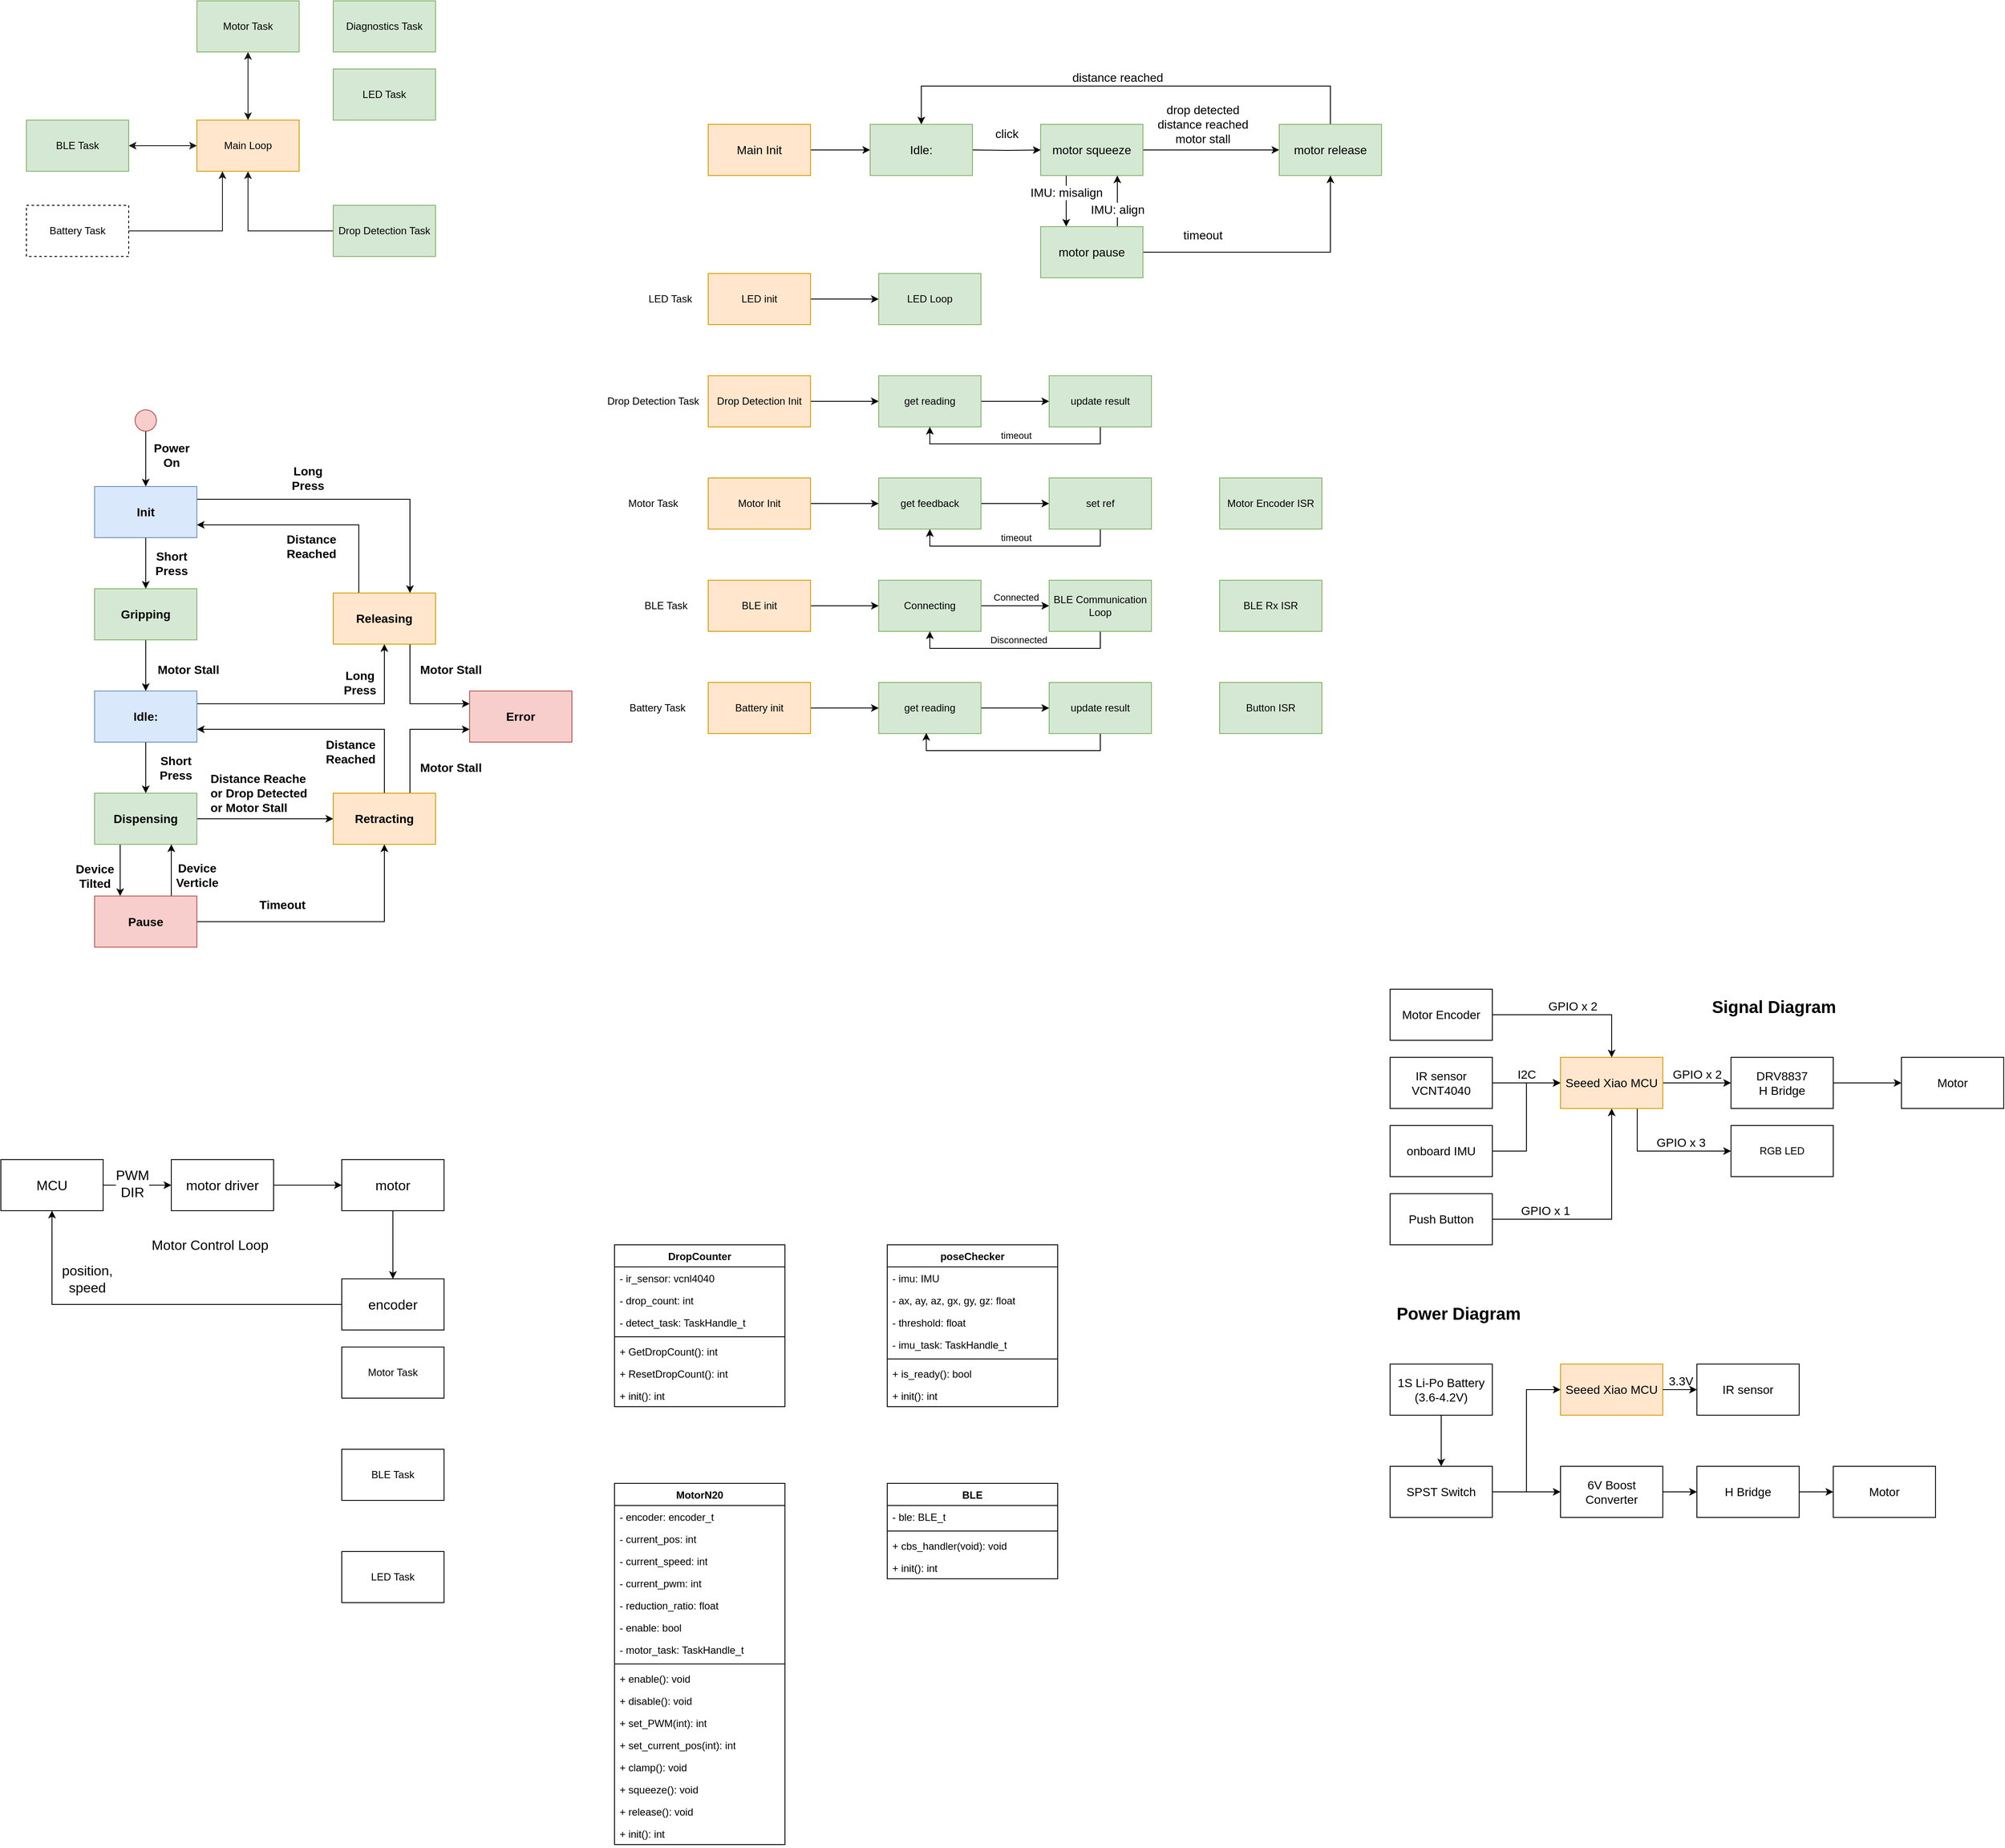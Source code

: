 <mxfile version="24.0.4" type="device">
  <diagram name="Page-1" id="wduVnjF6TWstvvbPYlcd">
    <mxGraphModel dx="989" dy="1746" grid="1" gridSize="10" guides="1" tooltips="1" connect="1" arrows="1" fold="1" page="1" pageScale="1" pageWidth="827" pageHeight="1169" math="0" shadow="0">
      <root>
        <mxCell id="0" />
        <mxCell id="1" parent="0" />
        <mxCell id="vXe-t-sLwv9hT8hAlhmf-38" value="" style="edgeStyle=orthogonalEdgeStyle;rounded=0;orthogonalLoop=1;jettySize=auto;html=1;fontSize=16;" parent="1" source="vXe-t-sLwv9hT8hAlhmf-32" target="vXe-t-sLwv9hT8hAlhmf-37" edge="1">
          <mxGeometry relative="1" as="geometry" />
        </mxCell>
        <mxCell id="vXe-t-sLwv9hT8hAlhmf-32" value="motor" style="whiteSpace=wrap;html=1;fontSize=16;" parent="1" vertex="1">
          <mxGeometry x="450" y="320" width="120" height="60" as="geometry" />
        </mxCell>
        <mxCell id="vXe-t-sLwv9hT8hAlhmf-34" value="" style="edgeStyle=orthogonalEdgeStyle;rounded=0;orthogonalLoop=1;jettySize=auto;html=1;fontSize=16;" parent="1" source="vXe-t-sLwv9hT8hAlhmf-33" target="vXe-t-sLwv9hT8hAlhmf-32" edge="1">
          <mxGeometry relative="1" as="geometry" />
        </mxCell>
        <mxCell id="vXe-t-sLwv9hT8hAlhmf-33" value="motor driver" style="whiteSpace=wrap;html=1;fontSize=16;" parent="1" vertex="1">
          <mxGeometry x="250" y="320" width="120" height="60" as="geometry" />
        </mxCell>
        <mxCell id="vXe-t-sLwv9hT8hAlhmf-43" style="edgeStyle=orthogonalEdgeStyle;rounded=0;orthogonalLoop=1;jettySize=auto;html=1;fontSize=16;" parent="1" source="vXe-t-sLwv9hT8hAlhmf-37" target="vXe-t-sLwv9hT8hAlhmf-39" edge="1">
          <mxGeometry relative="1" as="geometry" />
        </mxCell>
        <mxCell id="vXe-t-sLwv9hT8hAlhmf-44" value="position, &lt;br style=&quot;font-size: 16px;&quot;&gt;speed" style="edgeLabel;html=1;align=center;verticalAlign=middle;resizable=0;points=[];fontSize=16;" parent="vXe-t-sLwv9hT8hAlhmf-43" vertex="1" connectable="0">
          <mxGeometry x="0.332" y="1" relative="1" as="geometry">
            <mxPoint y="-31" as="offset" />
          </mxGeometry>
        </mxCell>
        <mxCell id="vXe-t-sLwv9hT8hAlhmf-37" value="encoder" style="whiteSpace=wrap;html=1;fontSize=16;" parent="1" vertex="1">
          <mxGeometry x="450" y="460" width="120" height="60" as="geometry" />
        </mxCell>
        <mxCell id="vXe-t-sLwv9hT8hAlhmf-40" value="" style="edgeStyle=orthogonalEdgeStyle;rounded=0;orthogonalLoop=1;jettySize=auto;html=1;fontSize=16;" parent="1" source="vXe-t-sLwv9hT8hAlhmf-39" target="vXe-t-sLwv9hT8hAlhmf-33" edge="1">
          <mxGeometry relative="1" as="geometry" />
        </mxCell>
        <mxCell id="vXe-t-sLwv9hT8hAlhmf-41" value="PWM&lt;br style=&quot;font-size: 16px;&quot;&gt;DIR" style="edgeLabel;html=1;align=center;verticalAlign=middle;resizable=0;points=[];fontSize=16;" parent="vXe-t-sLwv9hT8hAlhmf-40" vertex="1" connectable="0">
          <mxGeometry x="-0.15" y="2" relative="1" as="geometry">
            <mxPoint as="offset" />
          </mxGeometry>
        </mxCell>
        <mxCell id="vXe-t-sLwv9hT8hAlhmf-39" value="MCU" style="whiteSpace=wrap;html=1;fontSize=16;" parent="1" vertex="1">
          <mxGeometry x="50" y="320" width="120" height="60" as="geometry" />
        </mxCell>
        <mxCell id="vXe-t-sLwv9hT8hAlhmf-68" value="Motor Control Loop" style="text;html=1;align=center;verticalAlign=middle;resizable=0;points=[];autosize=1;strokeColor=none;fillColor=none;fontSize=16;" parent="1" vertex="1">
          <mxGeometry x="215" y="405" width="160" height="30" as="geometry" />
        </mxCell>
        <mxCell id="Kge6lJiE3Ue7jHo8uGL6-1" value="Motor" style="whiteSpace=wrap;html=1;fontSize=14;" parent="1" vertex="1">
          <mxGeometry x="2280" y="200" width="120" height="60" as="geometry" />
        </mxCell>
        <mxCell id="Kge6lJiE3Ue7jHo8uGL6-3" value="" style="edgeStyle=orthogonalEdgeStyle;rounded=0;orthogonalLoop=1;jettySize=auto;html=1;fontSize=14;" parent="1" source="Kge6lJiE3Ue7jHo8uGL6-2" target="Kge6lJiE3Ue7jHo8uGL6-1" edge="1">
          <mxGeometry relative="1" as="geometry" />
        </mxCell>
        <mxCell id="Kge6lJiE3Ue7jHo8uGL6-2" value="DRV8837&lt;br style=&quot;font-size: 14px;&quot;&gt;H Bridge" style="whiteSpace=wrap;html=1;fontSize=14;" parent="1" vertex="1">
          <mxGeometry x="2080" y="200" width="120" height="60" as="geometry" />
        </mxCell>
        <mxCell id="Kge6lJiE3Ue7jHo8uGL6-6" value="" style="edgeStyle=orthogonalEdgeStyle;rounded=0;orthogonalLoop=1;jettySize=auto;html=1;fontSize=14;" parent="1" source="Kge6lJiE3Ue7jHo8uGL6-4" target="Kge6lJiE3Ue7jHo8uGL6-5" edge="1">
          <mxGeometry relative="1" as="geometry" />
        </mxCell>
        <mxCell id="Kge6lJiE3Ue7jHo8uGL6-12" value="I2C" style="edgeLabel;html=1;align=center;verticalAlign=middle;resizable=0;points=[];fontSize=14;" parent="Kge6lJiE3Ue7jHo8uGL6-6" vertex="1" connectable="0">
          <mxGeometry x="-0.304" relative="1" as="geometry">
            <mxPoint x="12" y="-10" as="offset" />
          </mxGeometry>
        </mxCell>
        <mxCell id="Kge6lJiE3Ue7jHo8uGL6-4" value="IR sensor&lt;br style=&quot;font-size: 14px;&quot;&gt;VCNT4040" style="whiteSpace=wrap;html=1;fontSize=14;" parent="1" vertex="1">
          <mxGeometry x="1680" y="200" width="120" height="60" as="geometry" />
        </mxCell>
        <mxCell id="Kge6lJiE3Ue7jHo8uGL6-9" value="" style="edgeStyle=orthogonalEdgeStyle;rounded=0;orthogonalLoop=1;jettySize=auto;html=1;fontSize=14;" parent="1" source="Kge6lJiE3Ue7jHo8uGL6-5" target="Kge6lJiE3Ue7jHo8uGL6-2" edge="1">
          <mxGeometry relative="1" as="geometry" />
        </mxCell>
        <mxCell id="Kge6lJiE3Ue7jHo8uGL6-15" value="GPIO x 2" style="edgeLabel;html=1;align=center;verticalAlign=middle;resizable=0;points=[];fontSize=14;" parent="Kge6lJiE3Ue7jHo8uGL6-9" vertex="1" connectable="0">
          <mxGeometry x="-0.246" y="2" relative="1" as="geometry">
            <mxPoint x="10" y="-8" as="offset" />
          </mxGeometry>
        </mxCell>
        <mxCell id="oATJo9YIqXvczxJ_0nab-40" style="edgeStyle=orthogonalEdgeStyle;rounded=0;orthogonalLoop=1;jettySize=auto;html=1;exitX=0.75;exitY=1;exitDx=0;exitDy=0;entryX=0;entryY=0.5;entryDx=0;entryDy=0;" parent="1" source="Kge6lJiE3Ue7jHo8uGL6-5" target="oATJo9YIqXvczxJ_0nab-39" edge="1">
          <mxGeometry relative="1" as="geometry" />
        </mxCell>
        <mxCell id="oATJo9YIqXvczxJ_0nab-41" value="&lt;font style=&quot;font-size: 14px;&quot;&gt;GPIO x 3&lt;/font&gt;" style="edgeLabel;html=1;align=center;verticalAlign=middle;resizable=0;points=[];" parent="oATJo9YIqXvczxJ_0nab-40" vertex="1" connectable="0">
          <mxGeometry x="0.218" relative="1" as="geometry">
            <mxPoint x="3" y="-10" as="offset" />
          </mxGeometry>
        </mxCell>
        <mxCell id="Kge6lJiE3Ue7jHo8uGL6-5" value="Seeed Xiao MCU" style="whiteSpace=wrap;html=1;fontSize=14;fillColor=#ffe6cc;strokeColor=#d79b00;" parent="1" vertex="1">
          <mxGeometry x="1880" y="200" width="120" height="60" as="geometry" />
        </mxCell>
        <mxCell id="Kge6lJiE3Ue7jHo8uGL6-8" style="edgeStyle=orthogonalEdgeStyle;rounded=0;orthogonalLoop=1;jettySize=auto;html=1;fontSize=14;" parent="1" source="Kge6lJiE3Ue7jHo8uGL6-7" target="Kge6lJiE3Ue7jHo8uGL6-5" edge="1">
          <mxGeometry relative="1" as="geometry" />
        </mxCell>
        <mxCell id="Kge6lJiE3Ue7jHo8uGL6-13" value="GPIO x 1" style="edgeLabel;html=1;align=center;verticalAlign=middle;resizable=0;points=[];fontSize=14;" parent="Kge6lJiE3Ue7jHo8uGL6-8" vertex="1" connectable="0">
          <mxGeometry x="-0.448" y="-2" relative="1" as="geometry">
            <mxPoint x="-13" y="-12" as="offset" />
          </mxGeometry>
        </mxCell>
        <mxCell id="Kge6lJiE3Ue7jHo8uGL6-7" value="Push Button" style="whiteSpace=wrap;html=1;fontSize=14;" parent="1" vertex="1">
          <mxGeometry x="1680" y="360" width="120" height="60" as="geometry" />
        </mxCell>
        <mxCell id="Kge6lJiE3Ue7jHo8uGL6-11" style="edgeStyle=orthogonalEdgeStyle;rounded=0;orthogonalLoop=1;jettySize=auto;html=1;fontSize=14;" parent="1" source="Kge6lJiE3Ue7jHo8uGL6-10" target="Kge6lJiE3Ue7jHo8uGL6-5" edge="1">
          <mxGeometry relative="1" as="geometry" />
        </mxCell>
        <mxCell id="Kge6lJiE3Ue7jHo8uGL6-14" value="GPIO x 2" style="edgeLabel;html=1;align=center;verticalAlign=middle;resizable=0;points=[];fontSize=14;" parent="Kge6lJiE3Ue7jHo8uGL6-11" vertex="1" connectable="0">
          <mxGeometry x="-0.169" relative="1" as="geometry">
            <mxPoint x="15" y="-10" as="offset" />
          </mxGeometry>
        </mxCell>
        <mxCell id="Kge6lJiE3Ue7jHo8uGL6-10" value="Motor Encoder" style="whiteSpace=wrap;html=1;fontSize=14;" parent="1" vertex="1">
          <mxGeometry x="1680" y="120" width="120" height="60" as="geometry" />
        </mxCell>
        <mxCell id="Kge6lJiE3Ue7jHo8uGL6-17" style="edgeStyle=orthogonalEdgeStyle;rounded=0;orthogonalLoop=1;jettySize=auto;html=1;entryX=0;entryY=0.5;entryDx=0;entryDy=0;fontSize=14;" parent="1" source="Kge6lJiE3Ue7jHo8uGL6-16" target="Kge6lJiE3Ue7jHo8uGL6-5" edge="1">
          <mxGeometry relative="1" as="geometry" />
        </mxCell>
        <mxCell id="Kge6lJiE3Ue7jHo8uGL6-16" value="onboard IMU" style="whiteSpace=wrap;html=1;fontSize=14;" parent="1" vertex="1">
          <mxGeometry x="1680" y="280" width="120" height="60" as="geometry" />
        </mxCell>
        <mxCell id="Kge6lJiE3Ue7jHo8uGL6-18" value="Signal Diagram" style="text;html=1;align=center;verticalAlign=middle;resizable=0;points=[];autosize=1;strokeColor=none;fillColor=none;fontSize=20;fontStyle=1" parent="1" vertex="1">
          <mxGeometry x="2045" y="120" width="170" height="40" as="geometry" />
        </mxCell>
        <mxCell id="ANSPp5WAygl_F4PNtGkI-3" value="" style="edgeStyle=orthogonalEdgeStyle;rounded=0;orthogonalLoop=1;jettySize=auto;html=1;" parent="1" source="OPT35XspGaKOttEOhAyt-1" target="ANSPp5WAygl_F4PNtGkI-1" edge="1">
          <mxGeometry relative="1" as="geometry" />
        </mxCell>
        <mxCell id="OPT35XspGaKOttEOhAyt-1" value="1S Li-Po Battery&lt;br style=&quot;font-size: 14px;&quot;&gt;(3.6-4.2V)" style="whiteSpace=wrap;html=1;fontSize=14;" parent="1" vertex="1">
          <mxGeometry x="1680" y="560" width="120" height="60" as="geometry" />
        </mxCell>
        <mxCell id="OPT35XspGaKOttEOhAyt-8" value="" style="edgeStyle=orthogonalEdgeStyle;rounded=0;orthogonalLoop=1;jettySize=auto;html=1;fontSize=14;" parent="1" source="OPT35XspGaKOttEOhAyt-2" target="OPT35XspGaKOttEOhAyt-7" edge="1">
          <mxGeometry relative="1" as="geometry" />
        </mxCell>
        <mxCell id="OPT35XspGaKOttEOhAyt-2" value="6V Boost Converter" style="whiteSpace=wrap;html=1;fontSize=14;" parent="1" vertex="1">
          <mxGeometry x="1880" y="680" width="120" height="60" as="geometry" />
        </mxCell>
        <mxCell id="OPT35XspGaKOttEOhAyt-5" value="Seeed Xiao MCU" style="whiteSpace=wrap;html=1;fontSize=14;fillColor=#ffe6cc;strokeColor=#d79b00;" parent="1" vertex="1">
          <mxGeometry x="1880" y="560" width="120" height="60" as="geometry" />
        </mxCell>
        <mxCell id="OPT35XspGaKOttEOhAyt-10" value="" style="edgeStyle=orthogonalEdgeStyle;rounded=0;orthogonalLoop=1;jettySize=auto;html=1;fontSize=14;" parent="1" source="OPT35XspGaKOttEOhAyt-7" target="OPT35XspGaKOttEOhAyt-9" edge="1">
          <mxGeometry relative="1" as="geometry" />
        </mxCell>
        <mxCell id="OPT35XspGaKOttEOhAyt-7" value="H Bridge" style="whiteSpace=wrap;html=1;fontSize=14;" parent="1" vertex="1">
          <mxGeometry x="2040" y="680" width="120" height="60" as="geometry" />
        </mxCell>
        <mxCell id="OPT35XspGaKOttEOhAyt-9" value="Motor" style="whiteSpace=wrap;html=1;fontSize=14;" parent="1" vertex="1">
          <mxGeometry x="2200" y="680" width="120" height="60" as="geometry" />
        </mxCell>
        <mxCell id="OPT35XspGaKOttEOhAyt-12" value="Power Diagram" style="text;html=1;align=center;verticalAlign=middle;resizable=0;points=[];autosize=1;strokeColor=none;fillColor=none;fontSize=20;fontStyle=1" parent="1" vertex="1">
          <mxGeometry x="1675" y="480" width="170" height="40" as="geometry" />
        </mxCell>
        <mxCell id="OPT35XspGaKOttEOhAyt-13" value="IR sensor" style="whiteSpace=wrap;html=1;fontSize=14;" parent="1" vertex="1">
          <mxGeometry x="2040" y="560" width="120" height="60" as="geometry" />
        </mxCell>
        <mxCell id="ANSPp5WAygl_F4PNtGkI-4" value="" style="edgeStyle=orthogonalEdgeStyle;rounded=0;orthogonalLoop=1;jettySize=auto;html=1;" parent="1" source="ANSPp5WAygl_F4PNtGkI-1" target="OPT35XspGaKOttEOhAyt-2" edge="1">
          <mxGeometry relative="1" as="geometry" />
        </mxCell>
        <mxCell id="ANSPp5WAygl_F4PNtGkI-5" style="edgeStyle=orthogonalEdgeStyle;rounded=0;orthogonalLoop=1;jettySize=auto;html=1;exitX=1;exitY=0.5;exitDx=0;exitDy=0;entryX=0;entryY=0.5;entryDx=0;entryDy=0;" parent="1" source="ANSPp5WAygl_F4PNtGkI-1" target="OPT35XspGaKOttEOhAyt-5" edge="1">
          <mxGeometry relative="1" as="geometry" />
        </mxCell>
        <mxCell id="ANSPp5WAygl_F4PNtGkI-1" value="SPST Switch" style="whiteSpace=wrap;html=1;fontSize=14;" parent="1" vertex="1">
          <mxGeometry x="1680" y="680" width="120" height="60" as="geometry" />
        </mxCell>
        <mxCell id="ANSPp5WAygl_F4PNtGkI-8" value="" style="edgeStyle=orthogonalEdgeStyle;rounded=0;orthogonalLoop=1;jettySize=auto;html=1;" parent="1" source="OPT35XspGaKOttEOhAyt-5" target="OPT35XspGaKOttEOhAyt-13" edge="1">
          <mxGeometry relative="1" as="geometry" />
        </mxCell>
        <mxCell id="tMOb8evx2b35FcJZwb4m-1" value="3.3V" style="edgeLabel;html=1;align=center;verticalAlign=middle;resizable=0;points=[];fontSize=14;labelBackgroundColor=none;" parent="ANSPp5WAygl_F4PNtGkI-8" vertex="1" connectable="0">
          <mxGeometry x="-0.332" y="-1" relative="1" as="geometry">
            <mxPoint x="7" y="-11" as="offset" />
          </mxGeometry>
        </mxCell>
        <mxCell id="MfgwFaRMEz9L4_0RMb8R-18" value="" style="edgeStyle=orthogonalEdgeStyle;rounded=0;orthogonalLoop=1;jettySize=auto;html=1;fontStyle=1;fontSize=14;" parent="1" source="qgvqCCA3PiTUlnIl5fVL-4" target="MfgwFaRMEz9L4_0RMb8R-13" edge="1">
          <mxGeometry relative="1" as="geometry" />
        </mxCell>
        <mxCell id="MfgwFaRMEz9L4_0RMb8R-19" value="Short &lt;br&gt;Press" style="edgeLabel;html=1;align=center;verticalAlign=middle;resizable=0;points=[];fontStyle=1;fontSize=14;" parent="MfgwFaRMEz9L4_0RMb8R-18" vertex="1" connectable="0">
          <mxGeometry x="0.268" y="2" relative="1" as="geometry">
            <mxPoint x="28" y="-8" as="offset" />
          </mxGeometry>
        </mxCell>
        <mxCell id="MfgwFaRMEz9L4_0RMb8R-22" style="edgeStyle=orthogonalEdgeStyle;rounded=0;orthogonalLoop=1;jettySize=auto;html=1;exitX=1;exitY=0.25;exitDx=0;exitDy=0;entryX=0.75;entryY=0;entryDx=0;entryDy=0;fontStyle=1;fontSize=14;" parent="1" source="qgvqCCA3PiTUlnIl5fVL-4" target="MfgwFaRMEz9L4_0RMb8R-14" edge="1">
          <mxGeometry relative="1" as="geometry" />
        </mxCell>
        <mxCell id="MfgwFaRMEz9L4_0RMb8R-25" value="Long&lt;br&gt;Press" style="edgeLabel;html=1;align=center;verticalAlign=middle;resizable=0;points=[];fontStyle=1;fontSize=14;" parent="MfgwFaRMEz9L4_0RMb8R-22" vertex="1" connectable="0">
          <mxGeometry x="-0.532" y="-1" relative="1" as="geometry">
            <mxPoint x="46" y="-26" as="offset" />
          </mxGeometry>
        </mxCell>
        <mxCell id="qgvqCCA3PiTUlnIl5fVL-4" value="&lt;span style=&quot;font-size: 14px;&quot;&gt;Init&lt;/span&gt;" style="whiteSpace=wrap;html=1;fontSize=14;fillColor=#dae8fc;strokeColor=#6c8ebf;fontStyle=1" parent="1" vertex="1">
          <mxGeometry x="160" y="-470" width="120" height="60" as="geometry" />
        </mxCell>
        <mxCell id="qgvqCCA3PiTUlnIl5fVL-19" value="" style="edgeStyle=orthogonalEdgeStyle;rounded=0;orthogonalLoop=1;jettySize=auto;html=1;" parent="1" source="qgvqCCA3PiTUlnIl5fVL-17" target="qgvqCCA3PiTUlnIl5fVL-18" edge="1">
          <mxGeometry relative="1" as="geometry" />
        </mxCell>
        <mxCell id="qgvqCCA3PiTUlnIl5fVL-17" value="BLE init" style="whiteSpace=wrap;html=1;fillColor=#ffe6cc;strokeColor=#d79b00;" parent="1" vertex="1">
          <mxGeometry x="880" y="-360" width="120" height="60" as="geometry" />
        </mxCell>
        <mxCell id="qgvqCCA3PiTUlnIl5fVL-21" value="" style="edgeStyle=orthogonalEdgeStyle;rounded=0;orthogonalLoop=1;jettySize=auto;html=1;" parent="1" source="qgvqCCA3PiTUlnIl5fVL-18" target="qgvqCCA3PiTUlnIl5fVL-20" edge="1">
          <mxGeometry relative="1" as="geometry" />
        </mxCell>
        <mxCell id="qgvqCCA3PiTUlnIl5fVL-22" value="Connected" style="edgeLabel;html=1;align=center;verticalAlign=middle;resizable=0;points=[];" parent="qgvqCCA3PiTUlnIl5fVL-21" vertex="1" connectable="0">
          <mxGeometry x="-0.242" y="1" relative="1" as="geometry">
            <mxPoint x="10" y="-9" as="offset" />
          </mxGeometry>
        </mxCell>
        <mxCell id="qgvqCCA3PiTUlnIl5fVL-18" value="Connecting" style="whiteSpace=wrap;html=1;fillColor=#d5e8d4;strokeColor=#82b366;" parent="1" vertex="1">
          <mxGeometry x="1080" y="-360" width="120" height="60" as="geometry" />
        </mxCell>
        <mxCell id="qgvqCCA3PiTUlnIl5fVL-25" style="edgeStyle=orthogonalEdgeStyle;rounded=0;orthogonalLoop=1;jettySize=auto;html=1;entryX=0.5;entryY=1;entryDx=0;entryDy=0;" parent="1" source="qgvqCCA3PiTUlnIl5fVL-20" target="qgvqCCA3PiTUlnIl5fVL-18" edge="1">
          <mxGeometry relative="1" as="geometry">
            <Array as="points">
              <mxPoint x="1340" y="-280" />
              <mxPoint x="1140" y="-280" />
            </Array>
          </mxGeometry>
        </mxCell>
        <mxCell id="qgvqCCA3PiTUlnIl5fVL-26" value="Disconnected" style="edgeLabel;html=1;align=center;verticalAlign=middle;resizable=0;points=[];" parent="qgvqCCA3PiTUlnIl5fVL-25" vertex="1" connectable="0">
          <mxGeometry x="0.171" relative="1" as="geometry">
            <mxPoint x="24" y="-10" as="offset" />
          </mxGeometry>
        </mxCell>
        <mxCell id="qgvqCCA3PiTUlnIl5fVL-20" value="BLE Communication Loop" style="whiteSpace=wrap;html=1;fillColor=#d5e8d4;strokeColor=#82b366;" parent="1" vertex="1">
          <mxGeometry x="1280" y="-360" width="120" height="60" as="geometry" />
        </mxCell>
        <mxCell id="qgvqCCA3PiTUlnIl5fVL-39" value="" style="edgeStyle=orthogonalEdgeStyle;rounded=0;orthogonalLoop=1;jettySize=auto;html=1;" parent="1" source="qgvqCCA3PiTUlnIl5fVL-37" target="qgvqCCA3PiTUlnIl5fVL-38" edge="1">
          <mxGeometry relative="1" as="geometry" />
        </mxCell>
        <mxCell id="qgvqCCA3PiTUlnIl5fVL-37" value="Battery init" style="whiteSpace=wrap;html=1;fillColor=#ffe6cc;strokeColor=#d79b00;" parent="1" vertex="1">
          <mxGeometry x="880" y="-240" width="120" height="60" as="geometry" />
        </mxCell>
        <mxCell id="qgvqCCA3PiTUlnIl5fVL-127" value="" style="edgeStyle=orthogonalEdgeStyle;rounded=0;orthogonalLoop=1;jettySize=auto;html=1;" parent="1" source="qgvqCCA3PiTUlnIl5fVL-38" target="qgvqCCA3PiTUlnIl5fVL-126" edge="1">
          <mxGeometry relative="1" as="geometry" />
        </mxCell>
        <mxCell id="qgvqCCA3PiTUlnIl5fVL-38" value="get reading" style="whiteSpace=wrap;html=1;fillColor=#d5e8d4;strokeColor=#82b366;" parent="1" vertex="1">
          <mxGeometry x="1080" y="-240" width="120" height="60" as="geometry" />
        </mxCell>
        <mxCell id="oATJo9YIqXvczxJ_0nab-46" style="edgeStyle=orthogonalEdgeStyle;rounded=0;orthogonalLoop=1;jettySize=auto;html=1;startArrow=classic;startFill=1;fillColor=#d5e8d4;strokeColor=#1A1A1A;" parent="1" source="qgvqCCA3PiTUlnIl5fVL-41" target="qgvqCCA3PiTUlnIl5fVL-46" edge="1">
          <mxGeometry relative="1" as="geometry" />
        </mxCell>
        <mxCell id="oATJo9YIqXvczxJ_0nab-48" style="edgeStyle=orthogonalEdgeStyle;rounded=0;orthogonalLoop=1;jettySize=auto;html=1;startArrow=classic;startFill=1;fillColor=#d5e8d4;strokeColor=#1A1A1A;" parent="1" source="qgvqCCA3PiTUlnIl5fVL-41" target="qgvqCCA3PiTUlnIl5fVL-42" edge="1">
          <mxGeometry relative="1" as="geometry" />
        </mxCell>
        <mxCell id="qgvqCCA3PiTUlnIl5fVL-41" value="Main Loop" style="whiteSpace=wrap;html=1;fillColor=#ffe6cc;strokeColor=#d79b00;" parent="1" vertex="1">
          <mxGeometry x="280" y="-900" width="120" height="60" as="geometry" />
        </mxCell>
        <mxCell id="qgvqCCA3PiTUlnIl5fVL-42" value="BLE Task" style="whiteSpace=wrap;html=1;fillColor=#d5e8d4;strokeColor=#82b366;" parent="1" vertex="1">
          <mxGeometry x="80" y="-900" width="120" height="60" as="geometry" />
        </mxCell>
        <mxCell id="qgvqCCA3PiTUlnIl5fVL-43" value="LED Task" style="whiteSpace=wrap;html=1;fillColor=#d5e8d4;strokeColor=#82b366;" parent="1" vertex="1">
          <mxGeometry x="440" y="-960" width="120" height="60" as="geometry" />
        </mxCell>
        <mxCell id="qgvqCCA3PiTUlnIl5fVL-50" value="" style="edgeStyle=orthogonalEdgeStyle;rounded=0;orthogonalLoop=1;jettySize=auto;html=1;entryX=0.25;entryY=1;entryDx=0;entryDy=0;fillColor=#d5e8d4;strokeColor=#1A1A1A;" parent="1" source="qgvqCCA3PiTUlnIl5fVL-44" target="qgvqCCA3PiTUlnIl5fVL-41" edge="1">
          <mxGeometry relative="1" as="geometry">
            <mxPoint x="230" y="-769.971" as="sourcePoint" />
          </mxGeometry>
        </mxCell>
        <mxCell id="qgvqCCA3PiTUlnIl5fVL-44" value="Battery Task" style="whiteSpace=wrap;html=1;dashed=1;" parent="1" vertex="1">
          <mxGeometry x="80" y="-800" width="120" height="60" as="geometry" />
        </mxCell>
        <mxCell id="qgvqCCA3PiTUlnIl5fVL-46" value="Motor Task" style="whiteSpace=wrap;html=1;fillColor=#d5e8d4;strokeColor=#82b366;" parent="1" vertex="1">
          <mxGeometry x="280" y="-1040" width="120" height="60" as="geometry" />
        </mxCell>
        <mxCell id="qgvqCCA3PiTUlnIl5fVL-58" value="BLE Rx ISR" style="whiteSpace=wrap;html=1;fillColor=#d5e8d4;strokeColor=#82b366;" parent="1" vertex="1">
          <mxGeometry x="1480" y="-360" width="120" height="60" as="geometry" />
        </mxCell>
        <mxCell id="qgvqCCA3PiTUlnIl5fVL-62" value="" style="edgeStyle=orthogonalEdgeStyle;rounded=0;orthogonalLoop=1;jettySize=auto;html=1;" parent="1" source="qgvqCCA3PiTUlnIl5fVL-60" target="qgvqCCA3PiTUlnIl5fVL-61" edge="1">
          <mxGeometry relative="1" as="geometry" />
        </mxCell>
        <mxCell id="qgvqCCA3PiTUlnIl5fVL-60" value="Motor Init" style="whiteSpace=wrap;html=1;fillColor=#ffe6cc;strokeColor=#d79b00;" parent="1" vertex="1">
          <mxGeometry x="880" y="-480" width="120" height="60" as="geometry" />
        </mxCell>
        <mxCell id="qgvqCCA3PiTUlnIl5fVL-119" value="" style="edgeStyle=orthogonalEdgeStyle;rounded=0;orthogonalLoop=1;jettySize=auto;html=1;" parent="1" source="qgvqCCA3PiTUlnIl5fVL-61" target="qgvqCCA3PiTUlnIl5fVL-118" edge="1">
          <mxGeometry relative="1" as="geometry" />
        </mxCell>
        <mxCell id="qgvqCCA3PiTUlnIl5fVL-61" value="get feedback" style="whiteSpace=wrap;html=1;fillColor=#d5e8d4;strokeColor=#82b366;" parent="1" vertex="1">
          <mxGeometry x="1080" y="-480" width="120" height="60" as="geometry" />
        </mxCell>
        <mxCell id="qgvqCCA3PiTUlnIl5fVL-72" style="edgeStyle=orthogonalEdgeStyle;rounded=0;orthogonalLoop=1;jettySize=auto;html=1;fillColor=#d5e8d4;strokeColor=#1A1A1A;" parent="1" source="qgvqCCA3PiTUlnIl5fVL-70" target="qgvqCCA3PiTUlnIl5fVL-41" edge="1">
          <mxGeometry relative="1" as="geometry" />
        </mxCell>
        <mxCell id="qgvqCCA3PiTUlnIl5fVL-70" value="Drop Detection Task" style="whiteSpace=wrap;html=1;fillColor=#d5e8d4;strokeColor=#82b366;" parent="1" vertex="1">
          <mxGeometry x="440" y="-800" width="120" height="60" as="geometry" />
        </mxCell>
        <mxCell id="qgvqCCA3PiTUlnIl5fVL-76" value="" style="edgeStyle=orthogonalEdgeStyle;rounded=0;orthogonalLoop=1;jettySize=auto;html=1;" parent="1" source="qgvqCCA3PiTUlnIl5fVL-74" target="qgvqCCA3PiTUlnIl5fVL-75" edge="1">
          <mxGeometry relative="1" as="geometry" />
        </mxCell>
        <mxCell id="qgvqCCA3PiTUlnIl5fVL-74" value="Drop Detection Init" style="whiteSpace=wrap;html=1;fillColor=#ffe6cc;strokeColor=#d79b00;" parent="1" vertex="1">
          <mxGeometry x="880" y="-600" width="120" height="60" as="geometry" />
        </mxCell>
        <mxCell id="qgvqCCA3PiTUlnIl5fVL-123" value="" style="edgeStyle=orthogonalEdgeStyle;rounded=0;orthogonalLoop=1;jettySize=auto;html=1;" parent="1" source="qgvqCCA3PiTUlnIl5fVL-75" target="qgvqCCA3PiTUlnIl5fVL-122" edge="1">
          <mxGeometry relative="1" as="geometry" />
        </mxCell>
        <mxCell id="qgvqCCA3PiTUlnIl5fVL-75" value="get reading" style="whiteSpace=wrap;html=1;fillColor=#d5e8d4;strokeColor=#82b366;" parent="1" vertex="1">
          <mxGeometry x="1080" y="-600" width="120" height="60" as="geometry" />
        </mxCell>
        <mxCell id="qgvqCCA3PiTUlnIl5fVL-79" value="" style="edgeStyle=orthogonalEdgeStyle;rounded=0;orthogonalLoop=1;jettySize=auto;html=1;" parent="1" source="qgvqCCA3PiTUlnIl5fVL-77" target="qgvqCCA3PiTUlnIl5fVL-78" edge="1">
          <mxGeometry relative="1" as="geometry" />
        </mxCell>
        <mxCell id="qgvqCCA3PiTUlnIl5fVL-77" value="LED init" style="whiteSpace=wrap;html=1;fillColor=#ffe6cc;strokeColor=#d79b00;" parent="1" vertex="1">
          <mxGeometry x="880" y="-720" width="120" height="60" as="geometry" />
        </mxCell>
        <mxCell id="qgvqCCA3PiTUlnIl5fVL-78" value="LED Loop" style="whiteSpace=wrap;html=1;fillColor=#d5e8d4;strokeColor=#82b366;" parent="1" vertex="1">
          <mxGeometry x="1080" y="-720" width="120" height="60" as="geometry" />
        </mxCell>
        <mxCell id="qgvqCCA3PiTUlnIl5fVL-82" value="" style="edgeStyle=orthogonalEdgeStyle;rounded=0;orthogonalLoop=1;jettySize=auto;html=1;entryX=0;entryY=0.5;entryDx=0;entryDy=0;fontSize=14;fontStyle=0" parent="1" source="qgvqCCA3PiTUlnIl5fVL-80" target="qgvqCCA3PiTUlnIl5fVL-108" edge="1">
          <mxGeometry relative="1" as="geometry">
            <mxPoint x="1000" y="-695.03" as="targetPoint" />
          </mxGeometry>
        </mxCell>
        <mxCell id="qgvqCCA3PiTUlnIl5fVL-80" value="Main Init" style="whiteSpace=wrap;html=1;fillColor=#ffe6cc;strokeColor=#d79b00;fontSize=14;fontStyle=0" parent="1" vertex="1">
          <mxGeometry x="880" y="-895.03" width="120" height="60" as="geometry" />
        </mxCell>
        <mxCell id="qgvqCCA3PiTUlnIl5fVL-83" value="Button ISR" style="whiteSpace=wrap;html=1;fillColor=#d5e8d4;strokeColor=#82b366;" parent="1" vertex="1">
          <mxGeometry x="1480" y="-240" width="120" height="60" as="geometry" />
        </mxCell>
        <mxCell id="qgvqCCA3PiTUlnIl5fVL-84" value="LED Task" style="text;html=1;align=center;verticalAlign=middle;resizable=0;points=[];autosize=1;strokeColor=none;fillColor=none;" parent="1" vertex="1">
          <mxGeometry x="800" y="-705" width="70" height="30" as="geometry" />
        </mxCell>
        <mxCell id="qgvqCCA3PiTUlnIl5fVL-85" value="Drop Detection Task" style="text;html=1;align=center;verticalAlign=middle;resizable=0;points=[];autosize=1;strokeColor=none;fillColor=none;" parent="1" vertex="1">
          <mxGeometry x="750" y="-585" width="130" height="30" as="geometry" />
        </mxCell>
        <mxCell id="qgvqCCA3PiTUlnIl5fVL-86" value="Motor Task" style="text;html=1;align=center;verticalAlign=middle;resizable=0;points=[];autosize=1;strokeColor=none;fillColor=none;" parent="1" vertex="1">
          <mxGeometry x="775" y="-465" width="80" height="30" as="geometry" />
        </mxCell>
        <mxCell id="qgvqCCA3PiTUlnIl5fVL-87" value="BLE Task" style="text;html=1;align=center;verticalAlign=middle;resizable=0;points=[];autosize=1;strokeColor=none;fillColor=none;" parent="1" vertex="1">
          <mxGeometry x="795" y="-345" width="70" height="30" as="geometry" />
        </mxCell>
        <mxCell id="qgvqCCA3PiTUlnIl5fVL-88" value="Battery Task" style="text;html=1;align=center;verticalAlign=middle;resizable=0;points=[];autosize=1;strokeColor=none;fillColor=none;" parent="1" vertex="1">
          <mxGeometry x="775" y="-225" width="90" height="30" as="geometry" />
        </mxCell>
        <mxCell id="qgvqCCA3PiTUlnIl5fVL-89" value="Motor Encoder ISR" style="whiteSpace=wrap;html=1;fillColor=#d5e8d4;strokeColor=#82b366;" parent="1" vertex="1">
          <mxGeometry x="1480" y="-480" width="120" height="60" as="geometry" />
        </mxCell>
        <mxCell id="qgvqCCA3PiTUlnIl5fVL-90" value="" style="edgeStyle=orthogonalEdgeStyle;rounded=0;orthogonalLoop=1;jettySize=auto;html=1;fontSize=14;fontStyle=0" parent="1" source="qgvqCCA3PiTUlnIl5fVL-101" target="qgvqCCA3PiTUlnIl5fVL-96" edge="1">
          <mxGeometry relative="1" as="geometry">
            <mxPoint x="1710" y="-945.03" as="targetPoint" />
          </mxGeometry>
        </mxCell>
        <mxCell id="qgvqCCA3PiTUlnIl5fVL-91" value="drop detected&lt;br style=&quot;font-size: 14px;&quot;&gt;distance reached&lt;br style=&quot;font-size: 14px;&quot;&gt;motor stall" style="edgeLabel;html=1;align=center;verticalAlign=middle;resizable=0;points=[];fontSize=14;fontStyle=0" parent="qgvqCCA3PiTUlnIl5fVL-90" vertex="1" connectable="0">
          <mxGeometry x="-0.352" y="-1" relative="1" as="geometry">
            <mxPoint x="18" y="-31" as="offset" />
          </mxGeometry>
        </mxCell>
        <mxCell id="qgvqCCA3PiTUlnIl5fVL-92" value="" style="edgeStyle=orthogonalEdgeStyle;rounded=0;orthogonalLoop=1;jettySize=auto;html=1;fontSize=14;exitX=1;exitY=0.5;exitDx=0;exitDy=0;fontStyle=0" parent="1" target="qgvqCCA3PiTUlnIl5fVL-101" edge="1">
          <mxGeometry relative="1" as="geometry">
            <mxPoint x="1190" y="-865.03" as="sourcePoint" />
          </mxGeometry>
        </mxCell>
        <mxCell id="qgvqCCA3PiTUlnIl5fVL-93" value="click" style="edgeLabel;html=1;align=center;verticalAlign=middle;resizable=0;points=[];fontSize=14;fontStyle=0" parent="qgvqCCA3PiTUlnIl5fVL-92" vertex="1" connectable="0">
          <mxGeometry x="-0.275" y="-2" relative="1" as="geometry">
            <mxPoint x="11" y="-22" as="offset" />
          </mxGeometry>
        </mxCell>
        <mxCell id="qgvqCCA3PiTUlnIl5fVL-94" style="edgeStyle=orthogonalEdgeStyle;rounded=0;orthogonalLoop=1;jettySize=auto;html=1;entryX=0.5;entryY=0;entryDx=0;entryDy=0;exitX=0.5;exitY=0;exitDx=0;exitDy=0;fontSize=14;fontStyle=0" parent="1" source="qgvqCCA3PiTUlnIl5fVL-96" edge="1">
          <mxGeometry relative="1" as="geometry">
            <Array as="points">
              <mxPoint x="1610" y="-940.03" />
              <mxPoint x="1130" y="-940.03" />
            </Array>
            <mxPoint x="1130" y="-895.03" as="targetPoint" />
          </mxGeometry>
        </mxCell>
        <mxCell id="qgvqCCA3PiTUlnIl5fVL-95" value="distance reached" style="edgeLabel;html=1;align=center;verticalAlign=middle;resizable=0;points=[];fontSize=14;fontStyle=0" parent="qgvqCCA3PiTUlnIl5fVL-94" vertex="1" connectable="0">
          <mxGeometry x="0.036" y="-2" relative="1" as="geometry">
            <mxPoint y="-8" as="offset" />
          </mxGeometry>
        </mxCell>
        <mxCell id="qgvqCCA3PiTUlnIl5fVL-96" value="&lt;span style=&quot;font-size: 14px;&quot;&gt;motor release&lt;/span&gt;" style="whiteSpace=wrap;html=1;fontSize=14;fillColor=#d5e8d4;strokeColor=#82b366;fontStyle=0" parent="1" vertex="1">
          <mxGeometry x="1550" y="-895.03" width="120" height="60" as="geometry" />
        </mxCell>
        <mxCell id="qgvqCCA3PiTUlnIl5fVL-97" value="timeout" style="edgeLabel;html=1;align=center;verticalAlign=middle;resizable=0;points=[];fontSize=14;fontStyle=0" parent="1" vertex="1" connectable="0">
          <mxGeometry x="1113.636" y="-877.03" as="geometry" />
        </mxCell>
        <mxCell id="qgvqCCA3PiTUlnIl5fVL-99" value="" style="edgeStyle=orthogonalEdgeStyle;rounded=0;orthogonalLoop=1;jettySize=auto;html=1;entryX=0.25;entryY=0;entryDx=0;entryDy=0;exitX=0.25;exitY=1;exitDx=0;exitDy=0;fontSize=14;fontStyle=0" parent="1" source="qgvqCCA3PiTUlnIl5fVL-101" target="qgvqCCA3PiTUlnIl5fVL-107" edge="1">
          <mxGeometry relative="1" as="geometry" />
        </mxCell>
        <mxCell id="qgvqCCA3PiTUlnIl5fVL-100" value="IMU: misalign" style="edgeLabel;html=1;align=center;verticalAlign=middle;resizable=0;points=[];fontSize=14;fontStyle=0" parent="qgvqCCA3PiTUlnIl5fVL-99" vertex="1" connectable="0">
          <mxGeometry x="-0.342" y="3" relative="1" as="geometry">
            <mxPoint x="-3" as="offset" />
          </mxGeometry>
        </mxCell>
        <mxCell id="qgvqCCA3PiTUlnIl5fVL-101" value="&lt;span style=&quot;font-size: 14px;&quot;&gt;motor squeeze&lt;/span&gt;&lt;br style=&quot;font-size: 14px;&quot;&gt;" style="whiteSpace=wrap;html=1;fontSize=14;fillColor=#d5e8d4;strokeColor=#82b366;fontStyle=0" parent="1" vertex="1">
          <mxGeometry x="1270" y="-895.03" width="120" height="60" as="geometry" />
        </mxCell>
        <mxCell id="qgvqCCA3PiTUlnIl5fVL-103" style="edgeStyle=orthogonalEdgeStyle;rounded=0;orthogonalLoop=1;jettySize=auto;html=1;exitX=0.75;exitY=0;exitDx=0;exitDy=0;entryX=0.75;entryY=1;entryDx=0;entryDy=0;fontSize=14;fontStyle=0" parent="1" source="qgvqCCA3PiTUlnIl5fVL-107" target="qgvqCCA3PiTUlnIl5fVL-101" edge="1">
          <mxGeometry relative="1" as="geometry" />
        </mxCell>
        <mxCell id="qgvqCCA3PiTUlnIl5fVL-104" value="IMU: align" style="edgeLabel;html=1;align=center;verticalAlign=middle;resizable=0;points=[];fontSize=14;fontStyle=0" parent="qgvqCCA3PiTUlnIl5fVL-103" vertex="1" connectable="0">
          <mxGeometry x="0.336" relative="1" as="geometry">
            <mxPoint y="20" as="offset" />
          </mxGeometry>
        </mxCell>
        <mxCell id="qgvqCCA3PiTUlnIl5fVL-105" style="edgeStyle=orthogonalEdgeStyle;rounded=0;orthogonalLoop=1;jettySize=auto;html=1;fontSize=14;fontStyle=0" parent="1" source="qgvqCCA3PiTUlnIl5fVL-107" target="qgvqCCA3PiTUlnIl5fVL-96" edge="1">
          <mxGeometry relative="1" as="geometry" />
        </mxCell>
        <mxCell id="qgvqCCA3PiTUlnIl5fVL-106" value="timeout" style="edgeLabel;html=1;align=center;verticalAlign=middle;resizable=0;points=[];fontSize=14;fontStyle=0" parent="qgvqCCA3PiTUlnIl5fVL-105" vertex="1" connectable="0">
          <mxGeometry x="-0.588" relative="1" as="geometry">
            <mxPoint x="6" y="-20" as="offset" />
          </mxGeometry>
        </mxCell>
        <mxCell id="qgvqCCA3PiTUlnIl5fVL-107" value="motor pause" style="whiteSpace=wrap;html=1;fontSize=14;fontStyle=0;fillColor=#d5e8d4;strokeColor=#82b366;" parent="1" vertex="1">
          <mxGeometry x="1270" y="-775.03" width="120" height="60" as="geometry" />
        </mxCell>
        <mxCell id="qgvqCCA3PiTUlnIl5fVL-108" value="&lt;span style=&quot;font-size: 14px;&quot;&gt;Idle:&lt;/span&gt;&lt;span style=&quot;font-size: 14px;&quot;&gt;&lt;br style=&quot;font-size: 14px;&quot;&gt;&lt;/span&gt;" style="whiteSpace=wrap;html=1;fontSize=14;fillColor=#d5e8d4;strokeColor=#82b366;fontStyle=0" parent="1" vertex="1">
          <mxGeometry x="1070" y="-895.03" width="120" height="60" as="geometry" />
        </mxCell>
        <mxCell id="qgvqCCA3PiTUlnIl5fVL-120" style="edgeStyle=orthogonalEdgeStyle;rounded=0;orthogonalLoop=1;jettySize=auto;html=1;entryX=0.5;entryY=1;entryDx=0;entryDy=0;exitX=0.5;exitY=1;exitDx=0;exitDy=0;" parent="1" source="qgvqCCA3PiTUlnIl5fVL-118" target="qgvqCCA3PiTUlnIl5fVL-61" edge="1">
          <mxGeometry relative="1" as="geometry">
            <Array as="points">
              <mxPoint x="1340" y="-400" />
              <mxPoint x="1140" y="-400" />
            </Array>
          </mxGeometry>
        </mxCell>
        <mxCell id="qgvqCCA3PiTUlnIl5fVL-121" value="timeout" style="edgeLabel;html=1;align=center;verticalAlign=middle;resizable=0;points=[];" parent="qgvqCCA3PiTUlnIl5fVL-120" vertex="1" connectable="0">
          <mxGeometry x="0.063" y="-2" relative="1" as="geometry">
            <mxPoint x="8" y="-8" as="offset" />
          </mxGeometry>
        </mxCell>
        <mxCell id="qgvqCCA3PiTUlnIl5fVL-118" value="set ref" style="whiteSpace=wrap;html=1;fillColor=#d5e8d4;strokeColor=#82b366;" parent="1" vertex="1">
          <mxGeometry x="1280" y="-480" width="120" height="60" as="geometry" />
        </mxCell>
        <mxCell id="qgvqCCA3PiTUlnIl5fVL-124" style="edgeStyle=orthogonalEdgeStyle;rounded=0;orthogonalLoop=1;jettySize=auto;html=1;entryX=0.5;entryY=1;entryDx=0;entryDy=0;exitX=0.5;exitY=1;exitDx=0;exitDy=0;" parent="1" source="qgvqCCA3PiTUlnIl5fVL-122" target="qgvqCCA3PiTUlnIl5fVL-75" edge="1">
          <mxGeometry relative="1" as="geometry" />
        </mxCell>
        <mxCell id="qgvqCCA3PiTUlnIl5fVL-125" value="timeout" style="edgeLabel;html=1;align=center;verticalAlign=middle;resizable=0;points=[];" parent="qgvqCCA3PiTUlnIl5fVL-124" vertex="1" connectable="0">
          <mxGeometry x="0.142" y="-1" relative="1" as="geometry">
            <mxPoint x="18" y="-9" as="offset" />
          </mxGeometry>
        </mxCell>
        <mxCell id="qgvqCCA3PiTUlnIl5fVL-122" value="update result" style="whiteSpace=wrap;html=1;fillColor=#d5e8d4;strokeColor=#82b366;" parent="1" vertex="1">
          <mxGeometry x="1280" y="-600" width="120" height="60" as="geometry" />
        </mxCell>
        <mxCell id="qgvqCCA3PiTUlnIl5fVL-128" style="edgeStyle=orthogonalEdgeStyle;rounded=0;orthogonalLoop=1;jettySize=auto;html=1;exitX=0.5;exitY=1;exitDx=0;exitDy=0;entryX=0.465;entryY=0.987;entryDx=0;entryDy=0;entryPerimeter=0;" parent="1" source="qgvqCCA3PiTUlnIl5fVL-126" target="qgvqCCA3PiTUlnIl5fVL-38" edge="1">
          <mxGeometry relative="1" as="geometry" />
        </mxCell>
        <mxCell id="qgvqCCA3PiTUlnIl5fVL-126" value="update result" style="whiteSpace=wrap;html=1;fillColor=#d5e8d4;strokeColor=#82b366;" parent="1" vertex="1">
          <mxGeometry x="1280" y="-240" width="120" height="60" as="geometry" />
        </mxCell>
        <mxCell id="oATJo9YIqXvczxJ_0nab-39" value="RGB LED" style="whiteSpace=wrap;html=1;" parent="1" vertex="1">
          <mxGeometry x="2080" y="280" width="120" height="60" as="geometry" />
        </mxCell>
        <mxCell id="oATJo9YIqXvczxJ_0nab-55" value="" style="edgeStyle=orthogonalEdgeStyle;rounded=0;orthogonalLoop=1;jettySize=auto;html=1;fontSize=14;fontStyle=1;" parent="1" source="oATJo9YIqXvczxJ_0nab-65" target="oATJo9YIqXvczxJ_0nab-61" edge="1">
          <mxGeometry relative="1" as="geometry">
            <mxPoint x="601" y="-160.0" as="targetPoint" />
          </mxGeometry>
        </mxCell>
        <mxCell id="oATJo9YIqXvczxJ_0nab-56" value="Distance Reache&lt;br style=&quot;font-size: 14px;&quot;&gt;or Drop Detected&lt;br style=&quot;font-size: 14px;&quot;&gt;or Motor Stall" style="edgeLabel;html=1;align=left;verticalAlign=middle;resizable=0;points=[];fontSize=14;fontStyle=1" parent="oATJo9YIqXvczxJ_0nab-55" vertex="1" connectable="0">
          <mxGeometry x="-0.352" y="-1" relative="1" as="geometry">
            <mxPoint x="-38" y="-31" as="offset" />
          </mxGeometry>
        </mxCell>
        <mxCell id="oATJo9YIqXvczxJ_0nab-57" value="" style="edgeStyle=orthogonalEdgeStyle;rounded=0;orthogonalLoop=1;jettySize=auto;html=1;fontSize=14;fontStyle=1" parent="1" source="oATJo9YIqXvczxJ_0nab-71" target="oATJo9YIqXvczxJ_0nab-65" edge="1">
          <mxGeometry relative="1" as="geometry">
            <mxPoint x="81" y="-39.37" as="sourcePoint" />
          </mxGeometry>
        </mxCell>
        <mxCell id="oATJo9YIqXvczxJ_0nab-58" value="Short&lt;br&gt;Press" style="edgeLabel;html=1;align=center;verticalAlign=middle;resizable=0;points=[];fontSize=14;fontStyle=1" parent="oATJo9YIqXvczxJ_0nab-57" vertex="1" connectable="0">
          <mxGeometry x="-0.275" y="-2" relative="1" as="geometry">
            <mxPoint x="37" y="8" as="offset" />
          </mxGeometry>
        </mxCell>
        <mxCell id="MfgwFaRMEz9L4_0RMb8R-10" style="edgeStyle=orthogonalEdgeStyle;rounded=0;orthogonalLoop=1;jettySize=auto;html=1;exitX=0.5;exitY=0;exitDx=0;exitDy=0;entryX=1;entryY=0.75;entryDx=0;entryDy=0;fontStyle=1;fontSize=14;" parent="1" source="oATJo9YIqXvczxJ_0nab-61" target="oATJo9YIqXvczxJ_0nab-71" edge="1">
          <mxGeometry relative="1" as="geometry" />
        </mxCell>
        <mxCell id="MfgwFaRMEz9L4_0RMb8R-11" value="Distance&lt;br style=&quot;font-size: 14px;&quot;&gt;Reached" style="edgeLabel;html=1;align=center;verticalAlign=middle;resizable=0;points=[];fontStyle=1;fontSize=14;" parent="MfgwFaRMEz9L4_0RMb8R-10" vertex="1" connectable="0">
          <mxGeometry x="-0.739" y="-2" relative="1" as="geometry">
            <mxPoint x="-42" y="-11" as="offset" />
          </mxGeometry>
        </mxCell>
        <mxCell id="5D3Bojh7yrlcKZFO_MHj-4" style="edgeStyle=orthogonalEdgeStyle;rounded=0;orthogonalLoop=1;jettySize=auto;html=1;exitX=0.75;exitY=0;exitDx=0;exitDy=0;entryX=0;entryY=0.75;entryDx=0;entryDy=0;" edge="1" parent="1" source="oATJo9YIqXvczxJ_0nab-61" target="5D3Bojh7yrlcKZFO_MHj-3">
          <mxGeometry relative="1" as="geometry" />
        </mxCell>
        <mxCell id="oATJo9YIqXvczxJ_0nab-61" value="&lt;span style=&quot;font-size: 14px;&quot;&gt;Retracting&lt;/span&gt;" style="whiteSpace=wrap;html=1;fontSize=14;fillColor=#ffe6cc;strokeColor=#d79b00;fontStyle=1" parent="1" vertex="1">
          <mxGeometry x="440" y="-110" width="120" height="60" as="geometry" />
        </mxCell>
        <mxCell id="oATJo9YIqXvczxJ_0nab-63" value="" style="edgeStyle=orthogonalEdgeStyle;rounded=0;orthogonalLoop=1;jettySize=auto;html=1;entryX=0.25;entryY=0;entryDx=0;entryDy=0;exitX=0.25;exitY=1;exitDx=0;exitDy=0;fontSize=14;fontStyle=1" parent="1" source="oATJo9YIqXvczxJ_0nab-65" target="oATJo9YIqXvczxJ_0nab-70" edge="1">
          <mxGeometry relative="1" as="geometry">
            <mxPoint x="190.0" y="49.37" as="targetPoint" />
          </mxGeometry>
        </mxCell>
        <mxCell id="oATJo9YIqXvczxJ_0nab-64" value="Device &lt;br style=&quot;font-size: 14px;&quot;&gt;Tilted" style="edgeLabel;html=1;align=center;verticalAlign=middle;resizable=0;points=[];fontSize=14;fontStyle=1" parent="oATJo9YIqXvczxJ_0nab-63" vertex="1" connectable="0">
          <mxGeometry x="-0.342" y="3" relative="1" as="geometry">
            <mxPoint x="-33" y="17" as="offset" />
          </mxGeometry>
        </mxCell>
        <mxCell id="oATJo9YIqXvczxJ_0nab-65" value="&lt;span style=&quot;font-size: 14px;&quot;&gt;Dispensing&lt;/span&gt;" style="whiteSpace=wrap;html=1;fontSize=14;fillColor=#d5e8d4;strokeColor=#82b366;fontStyle=1" parent="1" vertex="1">
          <mxGeometry x="160" y="-110.0" width="120" height="60" as="geometry" />
        </mxCell>
        <mxCell id="oATJo9YIqXvczxJ_0nab-66" style="edgeStyle=orthogonalEdgeStyle;rounded=0;orthogonalLoop=1;jettySize=auto;html=1;exitX=0.75;exitY=0;exitDx=0;exitDy=0;entryX=0.75;entryY=1;entryDx=0;entryDy=0;fontSize=14;fontStyle=1" parent="1" source="oATJo9YIqXvczxJ_0nab-70" target="oATJo9YIqXvczxJ_0nab-65" edge="1">
          <mxGeometry relative="1" as="geometry">
            <mxPoint x="250.0" y="49.37" as="sourcePoint" />
          </mxGeometry>
        </mxCell>
        <mxCell id="oATJo9YIqXvczxJ_0nab-67" value="Device&lt;br style=&quot;font-size: 14px;&quot;&gt;Verticle" style="edgeLabel;html=1;align=center;verticalAlign=middle;resizable=0;points=[];fontSize=14;fontStyle=1" parent="oATJo9YIqXvczxJ_0nab-66" vertex="1" connectable="0">
          <mxGeometry x="0.336" relative="1" as="geometry">
            <mxPoint x="30" y="16" as="offset" />
          </mxGeometry>
        </mxCell>
        <mxCell id="oATJo9YIqXvczxJ_0nab-68" style="edgeStyle=orthogonalEdgeStyle;rounded=0;orthogonalLoop=1;jettySize=auto;html=1;fontSize=14;fontStyle=1" parent="1" source="oATJo9YIqXvczxJ_0nab-70" target="oATJo9YIqXvczxJ_0nab-61" edge="1">
          <mxGeometry relative="1" as="geometry">
            <mxPoint x="280.0" y="79.404" as="sourcePoint" />
          </mxGeometry>
        </mxCell>
        <mxCell id="oATJo9YIqXvczxJ_0nab-69" value="Timeout" style="edgeLabel;html=1;align=center;verticalAlign=middle;resizable=0;points=[];fontSize=14;fontStyle=1" parent="oATJo9YIqXvczxJ_0nab-68" vertex="1" connectable="0">
          <mxGeometry x="-0.588" relative="1" as="geometry">
            <mxPoint x="36" y="-20" as="offset" />
          </mxGeometry>
        </mxCell>
        <mxCell id="oATJo9YIqXvczxJ_0nab-70" value="Pause" style="whiteSpace=wrap;html=1;fontSize=14;fontStyle=1;fillColor=#f8cecc;strokeColor=#b85450;" parent="1" vertex="1">
          <mxGeometry x="160" y="10.67" width="120" height="60" as="geometry" />
        </mxCell>
        <mxCell id="MfgwFaRMEz9L4_0RMb8R-15" value="" style="edgeStyle=orthogonalEdgeStyle;rounded=0;orthogonalLoop=1;jettySize=auto;html=1;fontStyle=1;fontSize=14;exitX=1;exitY=0.25;exitDx=0;exitDy=0;" parent="1" source="oATJo9YIqXvczxJ_0nab-71" target="MfgwFaRMEz9L4_0RMb8R-14" edge="1">
          <mxGeometry relative="1" as="geometry" />
        </mxCell>
        <mxCell id="MfgwFaRMEz9L4_0RMb8R-16" value="Long&lt;br&gt;Press" style="edgeLabel;html=1;align=center;verticalAlign=middle;resizable=0;points=[];fontStyle=1;fontSize=14;" parent="MfgwFaRMEz9L4_0RMb8R-15" vertex="1" connectable="0">
          <mxGeometry x="0.251" y="1" relative="1" as="geometry">
            <mxPoint x="9" y="-24" as="offset" />
          </mxGeometry>
        </mxCell>
        <mxCell id="oATJo9YIqXvczxJ_0nab-71" value="&lt;span style=&quot;font-size: 14px;&quot;&gt;Idle:&lt;/span&gt;&lt;span style=&quot;font-size: 14px;&quot;&gt;&lt;br style=&quot;font-size: 14px;&quot;&gt;&lt;/span&gt;" style="whiteSpace=wrap;html=1;fontSize=14;fillColor=#dae8fc;strokeColor=#6c8ebf;fontStyle=1" parent="1" vertex="1">
          <mxGeometry x="160" y="-230" width="120" height="60" as="geometry" />
        </mxCell>
        <mxCell id="qwjfD0i0OcPPuVp7MkkA-1" value="Diagnostics Task" style="whiteSpace=wrap;html=1;fillColor=#d5e8d4;strokeColor=#82b366;" parent="1" vertex="1">
          <mxGeometry x="440" y="-1040" width="120" height="60" as="geometry" />
        </mxCell>
        <mxCell id="OXDSKnlZNWpt0FNeTpiB-1" value="Motor Task" style="rounded=0;whiteSpace=wrap;html=1;" parent="1" vertex="1">
          <mxGeometry x="450" y="540" width="120" height="60" as="geometry" />
        </mxCell>
        <mxCell id="OXDSKnlZNWpt0FNeTpiB-2" value="BLE Task" style="whiteSpace=wrap;html=1;" parent="1" vertex="1">
          <mxGeometry x="450" y="660" width="120" height="60" as="geometry" />
        </mxCell>
        <mxCell id="OXDSKnlZNWpt0FNeTpiB-3" value="LED Task" style="whiteSpace=wrap;html=1;" parent="1" vertex="1">
          <mxGeometry x="450" y="780" width="120" height="60" as="geometry" />
        </mxCell>
        <mxCell id="OXDSKnlZNWpt0FNeTpiB-4" value="DropCounter" style="swimlane;fontStyle=1;align=center;verticalAlign=top;childLayout=stackLayout;horizontal=1;startSize=26;horizontalStack=0;resizeParent=1;resizeParentMax=0;resizeLast=0;collapsible=1;marginBottom=0;whiteSpace=wrap;html=1;" parent="1" vertex="1">
          <mxGeometry x="770" y="420" width="200" height="190" as="geometry" />
        </mxCell>
        <mxCell id="OXDSKnlZNWpt0FNeTpiB-5" value="- ir_sensor: vcnl4040" style="text;strokeColor=none;fillColor=none;align=left;verticalAlign=top;spacingLeft=4;spacingRight=4;overflow=hidden;rotatable=0;points=[[0,0.5],[1,0.5]];portConstraint=eastwest;whiteSpace=wrap;html=1;" parent="OXDSKnlZNWpt0FNeTpiB-4" vertex="1">
          <mxGeometry y="26" width="200" height="26" as="geometry" />
        </mxCell>
        <mxCell id="OXDSKnlZNWpt0FNeTpiB-6" value="- drop_count: int" style="text;strokeColor=none;fillColor=none;align=left;verticalAlign=top;spacingLeft=4;spacingRight=4;overflow=hidden;rotatable=0;points=[[0,0.5],[1,0.5]];portConstraint=eastwest;whiteSpace=wrap;html=1;" parent="OXDSKnlZNWpt0FNeTpiB-4" vertex="1">
          <mxGeometry y="52" width="200" height="26" as="geometry" />
        </mxCell>
        <mxCell id="OXDSKnlZNWpt0FNeTpiB-7" value="- detect_task: TaskHandle_t" style="text;strokeColor=none;fillColor=none;align=left;verticalAlign=top;spacingLeft=4;spacingRight=4;overflow=hidden;rotatable=0;points=[[0,0.5],[1,0.5]];portConstraint=eastwest;whiteSpace=wrap;html=1;" parent="OXDSKnlZNWpt0FNeTpiB-4" vertex="1">
          <mxGeometry y="78" width="200" height="26" as="geometry" />
        </mxCell>
        <mxCell id="OXDSKnlZNWpt0FNeTpiB-8" value="" style="line;strokeWidth=1;fillColor=none;align=left;verticalAlign=middle;spacingTop=-1;spacingLeft=3;spacingRight=3;rotatable=0;labelPosition=right;points=[];portConstraint=eastwest;strokeColor=inherit;" parent="OXDSKnlZNWpt0FNeTpiB-4" vertex="1">
          <mxGeometry y="104" width="200" height="8" as="geometry" />
        </mxCell>
        <mxCell id="OXDSKnlZNWpt0FNeTpiB-9" value="+ GetDropCount(): int" style="text;strokeColor=none;fillColor=none;align=left;verticalAlign=top;spacingLeft=4;spacingRight=4;overflow=hidden;rotatable=0;points=[[0,0.5],[1,0.5]];portConstraint=eastwest;whiteSpace=wrap;html=1;" parent="OXDSKnlZNWpt0FNeTpiB-4" vertex="1">
          <mxGeometry y="112" width="200" height="26" as="geometry" />
        </mxCell>
        <mxCell id="OXDSKnlZNWpt0FNeTpiB-10" value="+ ResetDropCount(): int" style="text;strokeColor=none;fillColor=none;align=left;verticalAlign=top;spacingLeft=4;spacingRight=4;overflow=hidden;rotatable=0;points=[[0,0.5],[1,0.5]];portConstraint=eastwest;whiteSpace=wrap;html=1;" parent="OXDSKnlZNWpt0FNeTpiB-4" vertex="1">
          <mxGeometry y="138" width="200" height="26" as="geometry" />
        </mxCell>
        <mxCell id="OXDSKnlZNWpt0FNeTpiB-11" value="+ init(): int" style="text;strokeColor=none;fillColor=none;align=left;verticalAlign=top;spacingLeft=4;spacingRight=4;overflow=hidden;rotatable=0;points=[[0,0.5],[1,0.5]];portConstraint=eastwest;whiteSpace=wrap;html=1;" parent="OXDSKnlZNWpt0FNeTpiB-4" vertex="1">
          <mxGeometry y="164" width="200" height="26" as="geometry" />
        </mxCell>
        <mxCell id="OXDSKnlZNWpt0FNeTpiB-12" value="MotorN20" style="swimlane;fontStyle=1;align=center;verticalAlign=top;childLayout=stackLayout;horizontal=1;startSize=26;horizontalStack=0;resizeParent=1;resizeParentMax=0;resizeLast=0;collapsible=1;marginBottom=0;whiteSpace=wrap;html=1;" parent="1" vertex="1">
          <mxGeometry x="770" y="700" width="200" height="424" as="geometry" />
        </mxCell>
        <mxCell id="OXDSKnlZNWpt0FNeTpiB-13" value="- encoder: encoder_t" style="text;strokeColor=none;fillColor=none;align=left;verticalAlign=top;spacingLeft=4;spacingRight=4;overflow=hidden;rotatable=0;points=[[0,0.5],[1,0.5]];portConstraint=eastwest;whiteSpace=wrap;html=1;" parent="OXDSKnlZNWpt0FNeTpiB-12" vertex="1">
          <mxGeometry y="26" width="200" height="26" as="geometry" />
        </mxCell>
        <mxCell id="OXDSKnlZNWpt0FNeTpiB-14" value="- current_pos: int" style="text;strokeColor=none;fillColor=none;align=left;verticalAlign=top;spacingLeft=4;spacingRight=4;overflow=hidden;rotatable=0;points=[[0,0.5],[1,0.5]];portConstraint=eastwest;whiteSpace=wrap;html=1;" parent="OXDSKnlZNWpt0FNeTpiB-12" vertex="1">
          <mxGeometry y="52" width="200" height="26" as="geometry" />
        </mxCell>
        <mxCell id="OXDSKnlZNWpt0FNeTpiB-15" value="- current_speed: int" style="text;strokeColor=none;fillColor=none;align=left;verticalAlign=top;spacingLeft=4;spacingRight=4;overflow=hidden;rotatable=0;points=[[0,0.5],[1,0.5]];portConstraint=eastwest;whiteSpace=wrap;html=1;" parent="OXDSKnlZNWpt0FNeTpiB-12" vertex="1">
          <mxGeometry y="78" width="200" height="26" as="geometry" />
        </mxCell>
        <mxCell id="OXDSKnlZNWpt0FNeTpiB-16" value="- current_pwm: int" style="text;strokeColor=none;fillColor=none;align=left;verticalAlign=top;spacingLeft=4;spacingRight=4;overflow=hidden;rotatable=0;points=[[0,0.5],[1,0.5]];portConstraint=eastwest;whiteSpace=wrap;html=1;" parent="OXDSKnlZNWpt0FNeTpiB-12" vertex="1">
          <mxGeometry y="104" width="200" height="26" as="geometry" />
        </mxCell>
        <mxCell id="OXDSKnlZNWpt0FNeTpiB-17" value="- reduction_ratio: float" style="text;strokeColor=none;fillColor=none;align=left;verticalAlign=top;spacingLeft=4;spacingRight=4;overflow=hidden;rotatable=0;points=[[0,0.5],[1,0.5]];portConstraint=eastwest;whiteSpace=wrap;html=1;" parent="OXDSKnlZNWpt0FNeTpiB-12" vertex="1">
          <mxGeometry y="130" width="200" height="26" as="geometry" />
        </mxCell>
        <mxCell id="OXDSKnlZNWpt0FNeTpiB-18" value="- enable: bool" style="text;strokeColor=none;fillColor=none;align=left;verticalAlign=top;spacingLeft=4;spacingRight=4;overflow=hidden;rotatable=0;points=[[0,0.5],[1,0.5]];portConstraint=eastwest;whiteSpace=wrap;html=1;" parent="OXDSKnlZNWpt0FNeTpiB-12" vertex="1">
          <mxGeometry y="156" width="200" height="26" as="geometry" />
        </mxCell>
        <mxCell id="OXDSKnlZNWpt0FNeTpiB-19" value="- motor_task: TaskHandle_t" style="text;strokeColor=none;fillColor=none;align=left;verticalAlign=top;spacingLeft=4;spacingRight=4;overflow=hidden;rotatable=0;points=[[0,0.5],[1,0.5]];portConstraint=eastwest;whiteSpace=wrap;html=1;" parent="OXDSKnlZNWpt0FNeTpiB-12" vertex="1">
          <mxGeometry y="182" width="200" height="26" as="geometry" />
        </mxCell>
        <mxCell id="OXDSKnlZNWpt0FNeTpiB-20" value="" style="line;strokeWidth=1;fillColor=none;align=left;verticalAlign=middle;spacingTop=-1;spacingLeft=3;spacingRight=3;rotatable=0;labelPosition=right;points=[];portConstraint=eastwest;strokeColor=inherit;" parent="OXDSKnlZNWpt0FNeTpiB-12" vertex="1">
          <mxGeometry y="208" width="200" height="8" as="geometry" />
        </mxCell>
        <mxCell id="OXDSKnlZNWpt0FNeTpiB-21" value="+ enable(): void" style="text;strokeColor=none;fillColor=none;align=left;verticalAlign=top;spacingLeft=4;spacingRight=4;overflow=hidden;rotatable=0;points=[[0,0.5],[1,0.5]];portConstraint=eastwest;whiteSpace=wrap;html=1;" parent="OXDSKnlZNWpt0FNeTpiB-12" vertex="1">
          <mxGeometry y="216" width="200" height="26" as="geometry" />
        </mxCell>
        <mxCell id="OXDSKnlZNWpt0FNeTpiB-22" value="+ disable(): void" style="text;strokeColor=none;fillColor=none;align=left;verticalAlign=top;spacingLeft=4;spacingRight=4;overflow=hidden;rotatable=0;points=[[0,0.5],[1,0.5]];portConstraint=eastwest;whiteSpace=wrap;html=1;" parent="OXDSKnlZNWpt0FNeTpiB-12" vertex="1">
          <mxGeometry y="242" width="200" height="26" as="geometry" />
        </mxCell>
        <mxCell id="OXDSKnlZNWpt0FNeTpiB-23" value="+ set_PWM(int): int" style="text;strokeColor=none;fillColor=none;align=left;verticalAlign=top;spacingLeft=4;spacingRight=4;overflow=hidden;rotatable=0;points=[[0,0.5],[1,0.5]];portConstraint=eastwest;whiteSpace=wrap;html=1;" parent="OXDSKnlZNWpt0FNeTpiB-12" vertex="1">
          <mxGeometry y="268" width="200" height="26" as="geometry" />
        </mxCell>
        <mxCell id="OXDSKnlZNWpt0FNeTpiB-24" value="+ set_current_pos(int): int" style="text;strokeColor=none;fillColor=none;align=left;verticalAlign=top;spacingLeft=4;spacingRight=4;overflow=hidden;rotatable=0;points=[[0,0.5],[1,0.5]];portConstraint=eastwest;whiteSpace=wrap;html=1;" parent="OXDSKnlZNWpt0FNeTpiB-12" vertex="1">
          <mxGeometry y="294" width="200" height="26" as="geometry" />
        </mxCell>
        <mxCell id="OXDSKnlZNWpt0FNeTpiB-25" value="+ clamp(): void" style="text;strokeColor=none;fillColor=none;align=left;verticalAlign=top;spacingLeft=4;spacingRight=4;overflow=hidden;rotatable=0;points=[[0,0.5],[1,0.5]];portConstraint=eastwest;whiteSpace=wrap;html=1;" parent="OXDSKnlZNWpt0FNeTpiB-12" vertex="1">
          <mxGeometry y="320" width="200" height="26" as="geometry" />
        </mxCell>
        <mxCell id="OXDSKnlZNWpt0FNeTpiB-26" value="+ squeeze(): void" style="text;strokeColor=none;fillColor=none;align=left;verticalAlign=top;spacingLeft=4;spacingRight=4;overflow=hidden;rotatable=0;points=[[0,0.5],[1,0.5]];portConstraint=eastwest;whiteSpace=wrap;html=1;" parent="OXDSKnlZNWpt0FNeTpiB-12" vertex="1">
          <mxGeometry y="346" width="200" height="26" as="geometry" />
        </mxCell>
        <mxCell id="OXDSKnlZNWpt0FNeTpiB-27" value="+ release(): void" style="text;strokeColor=none;fillColor=none;align=left;verticalAlign=top;spacingLeft=4;spacingRight=4;overflow=hidden;rotatable=0;points=[[0,0.5],[1,0.5]];portConstraint=eastwest;whiteSpace=wrap;html=1;" parent="OXDSKnlZNWpt0FNeTpiB-12" vertex="1">
          <mxGeometry y="372" width="200" height="26" as="geometry" />
        </mxCell>
        <mxCell id="OXDSKnlZNWpt0FNeTpiB-28" value="+ init(): int" style="text;strokeColor=none;fillColor=none;align=left;verticalAlign=top;spacingLeft=4;spacingRight=4;overflow=hidden;rotatable=0;points=[[0,0.5],[1,0.5]];portConstraint=eastwest;whiteSpace=wrap;html=1;" parent="OXDSKnlZNWpt0FNeTpiB-12" vertex="1">
          <mxGeometry y="398" width="200" height="26" as="geometry" />
        </mxCell>
        <mxCell id="OXDSKnlZNWpt0FNeTpiB-29" value="poseChecker" style="swimlane;fontStyle=1;align=center;verticalAlign=top;childLayout=stackLayout;horizontal=1;startSize=26;horizontalStack=0;resizeParent=1;resizeParentMax=0;resizeLast=0;collapsible=1;marginBottom=0;whiteSpace=wrap;html=1;" parent="1" vertex="1">
          <mxGeometry x="1090" y="420" width="200" height="190" as="geometry" />
        </mxCell>
        <mxCell id="OXDSKnlZNWpt0FNeTpiB-30" value="- imu: IMU" style="text;strokeColor=none;fillColor=none;align=left;verticalAlign=top;spacingLeft=4;spacingRight=4;overflow=hidden;rotatable=0;points=[[0,0.5],[1,0.5]];portConstraint=eastwest;whiteSpace=wrap;html=1;" parent="OXDSKnlZNWpt0FNeTpiB-29" vertex="1">
          <mxGeometry y="26" width="200" height="26" as="geometry" />
        </mxCell>
        <mxCell id="OXDSKnlZNWpt0FNeTpiB-31" value="- ax, ay, az, gx, gy, gz: float" style="text;strokeColor=none;fillColor=none;align=left;verticalAlign=top;spacingLeft=4;spacingRight=4;overflow=hidden;rotatable=0;points=[[0,0.5],[1,0.5]];portConstraint=eastwest;whiteSpace=wrap;html=1;" parent="OXDSKnlZNWpt0FNeTpiB-29" vertex="1">
          <mxGeometry y="52" width="200" height="26" as="geometry" />
        </mxCell>
        <mxCell id="OXDSKnlZNWpt0FNeTpiB-32" value="- threshold: float" style="text;strokeColor=none;fillColor=none;align=left;verticalAlign=top;spacingLeft=4;spacingRight=4;overflow=hidden;rotatable=0;points=[[0,0.5],[1,0.5]];portConstraint=eastwest;whiteSpace=wrap;html=1;" parent="OXDSKnlZNWpt0FNeTpiB-29" vertex="1">
          <mxGeometry y="78" width="200" height="26" as="geometry" />
        </mxCell>
        <mxCell id="OXDSKnlZNWpt0FNeTpiB-33" value="- imu_task: TaskHandle_t" style="text;strokeColor=none;fillColor=none;align=left;verticalAlign=top;spacingLeft=4;spacingRight=4;overflow=hidden;rotatable=0;points=[[0,0.5],[1,0.5]];portConstraint=eastwest;whiteSpace=wrap;html=1;" parent="OXDSKnlZNWpt0FNeTpiB-29" vertex="1">
          <mxGeometry y="104" width="200" height="26" as="geometry" />
        </mxCell>
        <mxCell id="OXDSKnlZNWpt0FNeTpiB-34" value="" style="line;strokeWidth=1;fillColor=none;align=left;verticalAlign=middle;spacingTop=-1;spacingLeft=3;spacingRight=3;rotatable=0;labelPosition=right;points=[];portConstraint=eastwest;strokeColor=inherit;" parent="OXDSKnlZNWpt0FNeTpiB-29" vertex="1">
          <mxGeometry y="130" width="200" height="8" as="geometry" />
        </mxCell>
        <mxCell id="OXDSKnlZNWpt0FNeTpiB-35" value="+ is_ready(): bool" style="text;strokeColor=none;fillColor=none;align=left;verticalAlign=top;spacingLeft=4;spacingRight=4;overflow=hidden;rotatable=0;points=[[0,0.5],[1,0.5]];portConstraint=eastwest;whiteSpace=wrap;html=1;" parent="OXDSKnlZNWpt0FNeTpiB-29" vertex="1">
          <mxGeometry y="138" width="200" height="26" as="geometry" />
        </mxCell>
        <mxCell id="OXDSKnlZNWpt0FNeTpiB-36" value="+ init(): int" style="text;strokeColor=none;fillColor=none;align=left;verticalAlign=top;spacingLeft=4;spacingRight=4;overflow=hidden;rotatable=0;points=[[0,0.5],[1,0.5]];portConstraint=eastwest;whiteSpace=wrap;html=1;" parent="OXDSKnlZNWpt0FNeTpiB-29" vertex="1">
          <mxGeometry y="164" width="200" height="26" as="geometry" />
        </mxCell>
        <mxCell id="OXDSKnlZNWpt0FNeTpiB-37" value="BLE" style="swimlane;fontStyle=1;align=center;verticalAlign=top;childLayout=stackLayout;horizontal=1;startSize=26;horizontalStack=0;resizeParent=1;resizeParentMax=0;resizeLast=0;collapsible=1;marginBottom=0;whiteSpace=wrap;html=1;" parent="1" vertex="1">
          <mxGeometry x="1090" y="700" width="200" height="112" as="geometry" />
        </mxCell>
        <mxCell id="OXDSKnlZNWpt0FNeTpiB-38" value="- ble: BLE_t" style="text;strokeColor=none;fillColor=none;align=left;verticalAlign=top;spacingLeft=4;spacingRight=4;overflow=hidden;rotatable=0;points=[[0,0.5],[1,0.5]];portConstraint=eastwest;whiteSpace=wrap;html=1;" parent="OXDSKnlZNWpt0FNeTpiB-37" vertex="1">
          <mxGeometry y="26" width="200" height="26" as="geometry" />
        </mxCell>
        <mxCell id="OXDSKnlZNWpt0FNeTpiB-39" value="" style="line;strokeWidth=1;fillColor=none;align=left;verticalAlign=middle;spacingTop=-1;spacingLeft=3;spacingRight=3;rotatable=0;labelPosition=right;points=[];portConstraint=eastwest;strokeColor=inherit;" parent="OXDSKnlZNWpt0FNeTpiB-37" vertex="1">
          <mxGeometry y="52" width="200" height="8" as="geometry" />
        </mxCell>
        <mxCell id="OXDSKnlZNWpt0FNeTpiB-40" value="+ cbs_handler(void): void" style="text;strokeColor=none;fillColor=none;align=left;verticalAlign=top;spacingLeft=4;spacingRight=4;overflow=hidden;rotatable=0;points=[[0,0.5],[1,0.5]];portConstraint=eastwest;whiteSpace=wrap;html=1;" parent="OXDSKnlZNWpt0FNeTpiB-37" vertex="1">
          <mxGeometry y="60" width="200" height="26" as="geometry" />
        </mxCell>
        <mxCell id="OXDSKnlZNWpt0FNeTpiB-41" value="+ init(): int" style="text;strokeColor=none;fillColor=none;align=left;verticalAlign=top;spacingLeft=4;spacingRight=4;overflow=hidden;rotatable=0;points=[[0,0.5],[1,0.5]];portConstraint=eastwest;whiteSpace=wrap;html=1;" parent="OXDSKnlZNWpt0FNeTpiB-37" vertex="1">
          <mxGeometry y="86" width="200" height="26" as="geometry" />
        </mxCell>
        <mxCell id="MfgwFaRMEz9L4_0RMb8R-3" value="" style="edgeStyle=orthogonalEdgeStyle;rounded=0;orthogonalLoop=1;jettySize=auto;html=1;fontStyle=1;fontSize=14;" parent="1" source="MfgwFaRMEz9L4_0RMb8R-1" target="qgvqCCA3PiTUlnIl5fVL-4" edge="1">
          <mxGeometry relative="1" as="geometry" />
        </mxCell>
        <mxCell id="MfgwFaRMEz9L4_0RMb8R-4" value="Power&lt;br&gt;On" style="edgeLabel;html=1;align=center;verticalAlign=middle;resizable=0;points=[];fontStyle=1;fontSize=14;" parent="MfgwFaRMEz9L4_0RMb8R-3" vertex="1" connectable="0">
          <mxGeometry x="-0.17" y="1" relative="1" as="geometry">
            <mxPoint x="29" y="1" as="offset" />
          </mxGeometry>
        </mxCell>
        <mxCell id="MfgwFaRMEz9L4_0RMb8R-1" value="" style="ellipse;whiteSpace=wrap;html=1;aspect=fixed;fillColor=#f8cecc;strokeColor=#b85450;fontStyle=1;fontSize=14;" parent="1" vertex="1">
          <mxGeometry x="207.5" y="-560" width="25" height="25" as="geometry" />
        </mxCell>
        <mxCell id="MfgwFaRMEz9L4_0RMb8R-20" value="" style="edgeStyle=orthogonalEdgeStyle;rounded=0;orthogonalLoop=1;jettySize=auto;html=1;fontStyle=1;fontSize=14;" parent="1" source="MfgwFaRMEz9L4_0RMb8R-13" target="oATJo9YIqXvczxJ_0nab-71" edge="1">
          <mxGeometry relative="1" as="geometry" />
        </mxCell>
        <mxCell id="MfgwFaRMEz9L4_0RMb8R-13" value="Gripping" style="whiteSpace=wrap;html=1;fontStyle=1;fontSize=14;fillColor=#d5e8d4;strokeColor=#82b366;" parent="1" vertex="1">
          <mxGeometry x="160" y="-350" width="120" height="60" as="geometry" />
        </mxCell>
        <mxCell id="MfgwFaRMEz9L4_0RMb8R-23" style="edgeStyle=orthogonalEdgeStyle;rounded=0;orthogonalLoop=1;jettySize=auto;html=1;exitX=0.25;exitY=0;exitDx=0;exitDy=0;entryX=1;entryY=0.75;entryDx=0;entryDy=0;fontStyle=1;fontSize=14;" parent="1" source="MfgwFaRMEz9L4_0RMb8R-14" target="qgvqCCA3PiTUlnIl5fVL-4" edge="1">
          <mxGeometry relative="1" as="geometry" />
        </mxCell>
        <mxCell id="MfgwFaRMEz9L4_0RMb8R-24" value="Distance &lt;br style=&quot;font-size: 14px;&quot;&gt;Reached" style="edgeLabel;html=1;align=center;verticalAlign=middle;resizable=0;points=[];fontStyle=1;fontSize=14;" parent="MfgwFaRMEz9L4_0RMb8R-23" vertex="1" connectable="0">
          <mxGeometry x="0.277" y="-2" relative="1" as="geometry">
            <mxPoint x="36" y="27" as="offset" />
          </mxGeometry>
        </mxCell>
        <mxCell id="5D3Bojh7yrlcKZFO_MHj-6" style="edgeStyle=orthogonalEdgeStyle;rounded=0;orthogonalLoop=1;jettySize=auto;html=1;exitX=0.75;exitY=1;exitDx=0;exitDy=0;entryX=0;entryY=0.25;entryDx=0;entryDy=0;" edge="1" parent="1" source="MfgwFaRMEz9L4_0RMb8R-14" target="5D3Bojh7yrlcKZFO_MHj-3">
          <mxGeometry relative="1" as="geometry" />
        </mxCell>
        <mxCell id="MfgwFaRMEz9L4_0RMb8R-14" value="Releasing" style="whiteSpace=wrap;html=1;fontStyle=1;fontSize=14;fillColor=#ffe6cc;strokeColor=#d79b00;" parent="1" vertex="1">
          <mxGeometry x="440" y="-345" width="120" height="60" as="geometry" />
        </mxCell>
        <mxCell id="5D3Bojh7yrlcKZFO_MHj-2" value="Motor Stall" style="edgeLabel;html=1;align=left;verticalAlign=middle;resizable=0;points=[];fontSize=14;fontStyle=1" vertex="1" connectable="0" parent="1">
          <mxGeometry x="232.497" y="-255" as="geometry" />
        </mxCell>
        <mxCell id="5D3Bojh7yrlcKZFO_MHj-3" value="Error" style="whiteSpace=wrap;html=1;fillColor=#f8cecc;strokeColor=#b85450;fontSize=14;fontStyle=1" vertex="1" parent="1">
          <mxGeometry x="600" y="-230" width="120" height="60" as="geometry" />
        </mxCell>
        <mxCell id="5D3Bojh7yrlcKZFO_MHj-5" value="Motor Stall" style="edgeLabel;html=1;align=left;verticalAlign=middle;resizable=0;points=[];fontSize=14;fontStyle=1" vertex="1" connectable="0" parent="1">
          <mxGeometry x="539.997" y="-255" as="geometry" />
        </mxCell>
        <mxCell id="5D3Bojh7yrlcKZFO_MHj-7" value="Motor Stall" style="edgeLabel;html=1;align=left;verticalAlign=middle;resizable=0;points=[];fontSize=14;fontStyle=1" vertex="1" connectable="0" parent="1">
          <mxGeometry x="539.997" y="-140" as="geometry" />
        </mxCell>
      </root>
    </mxGraphModel>
  </diagram>
</mxfile>
